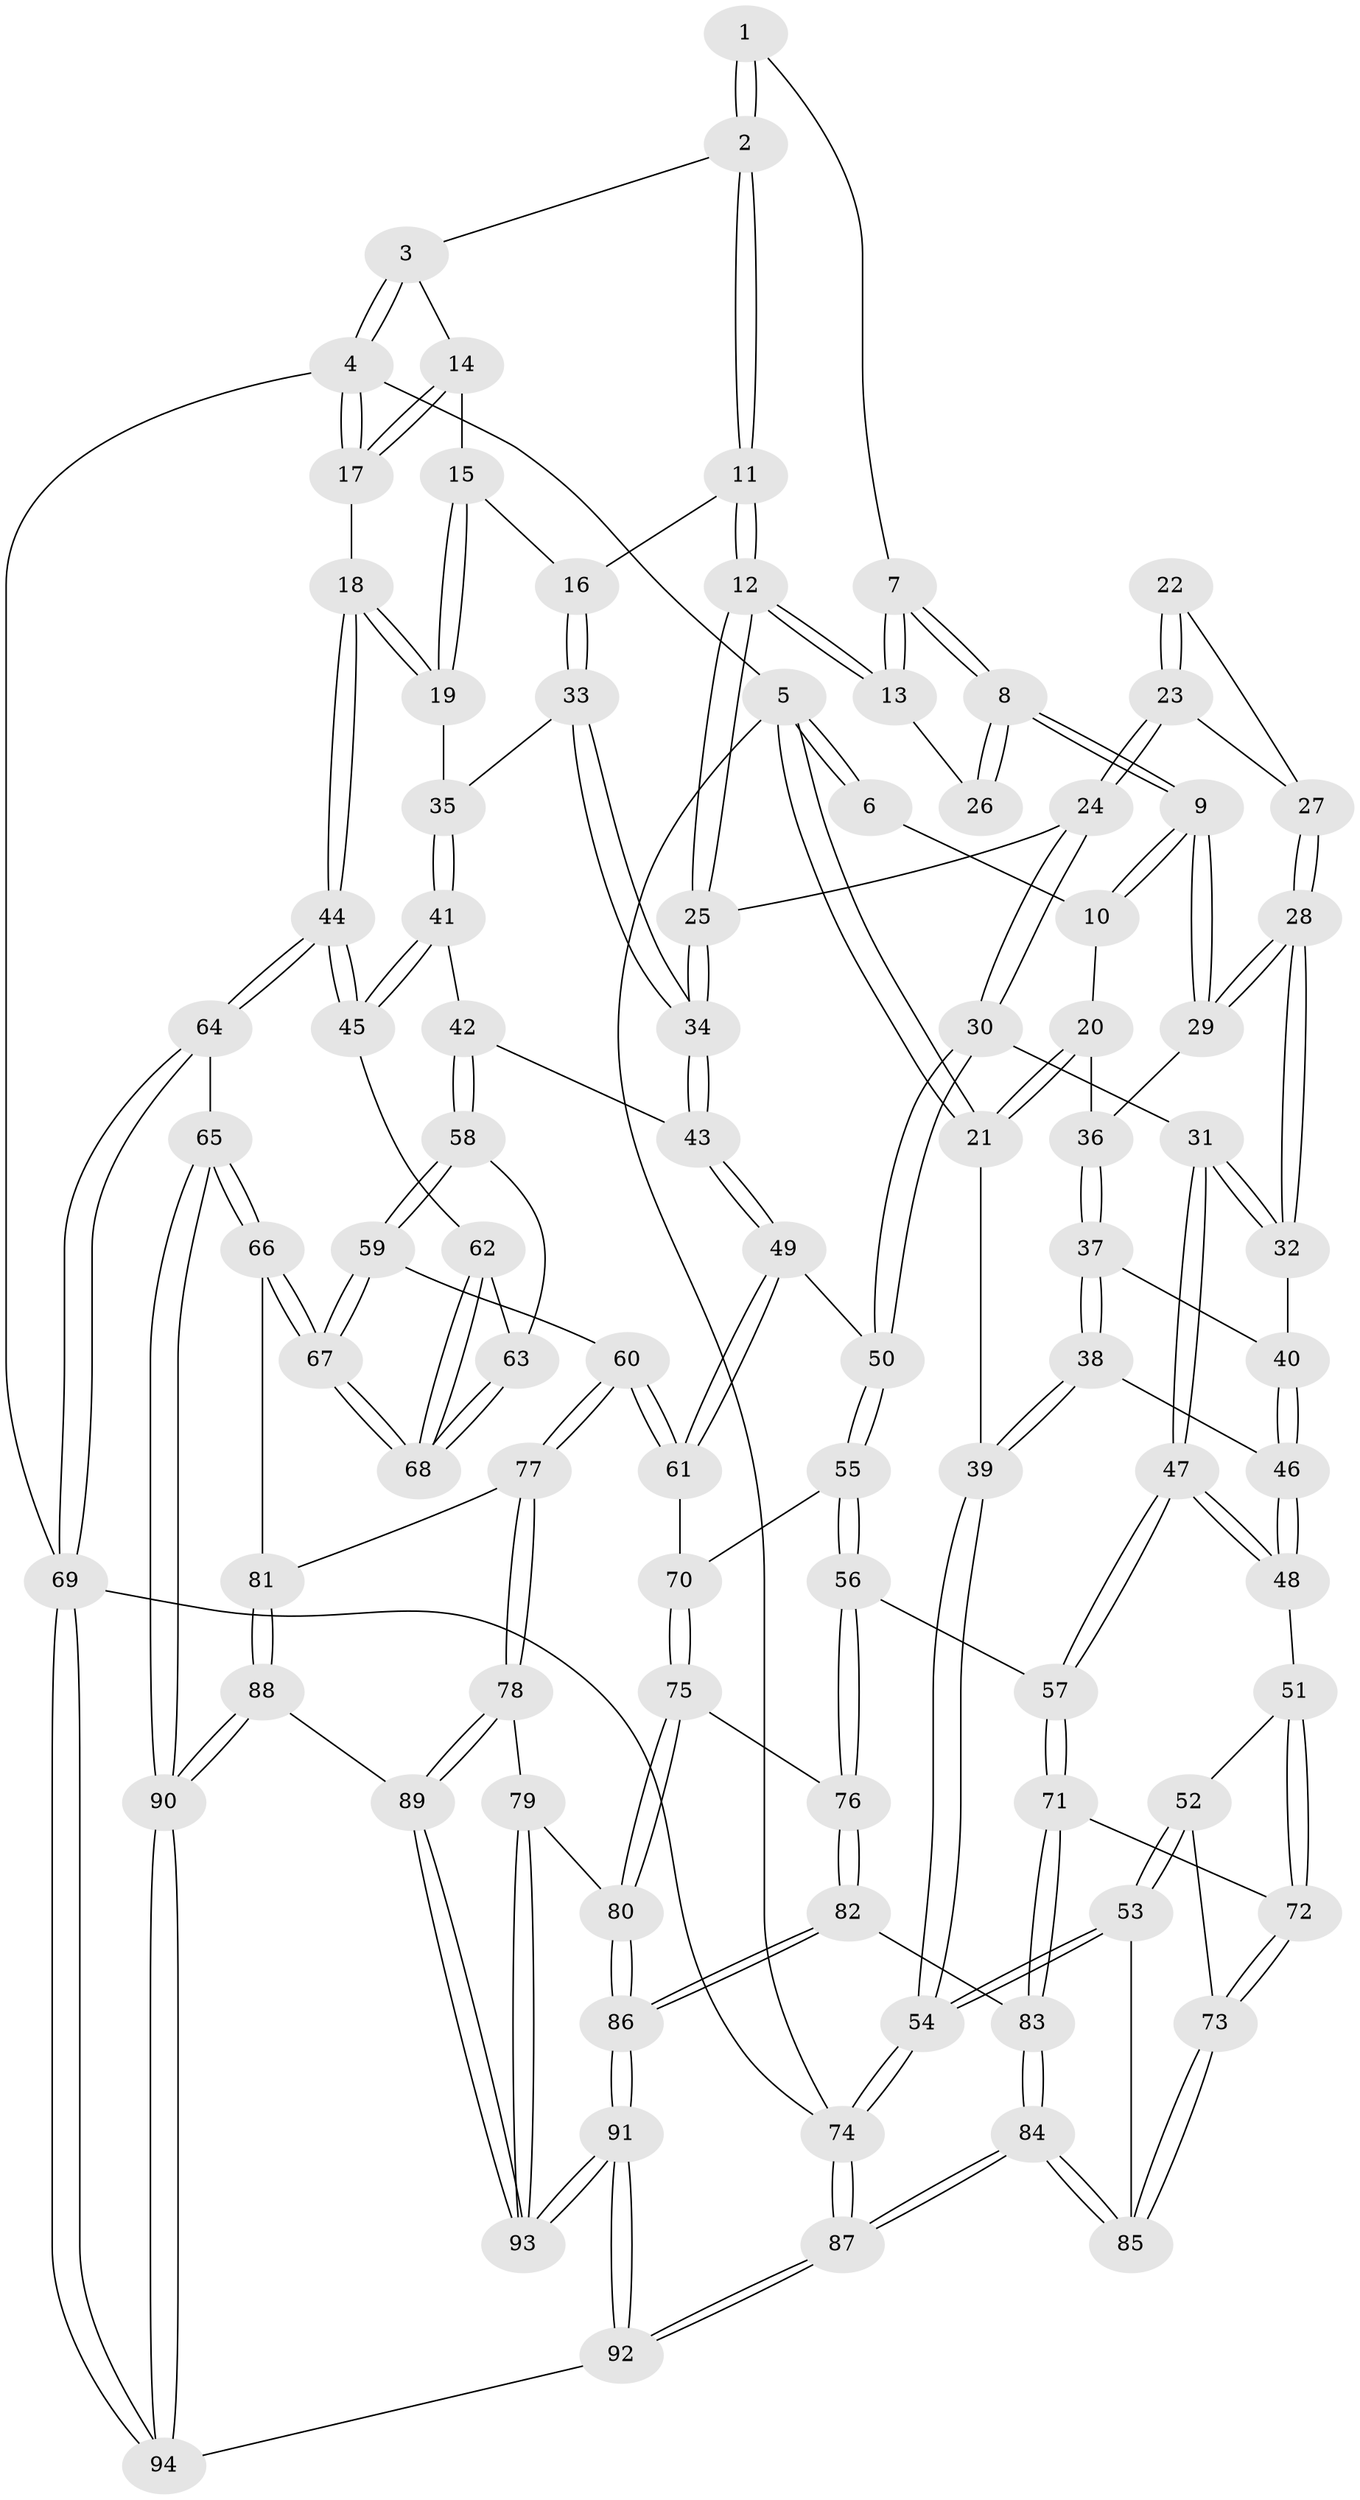 // Generated by graph-tools (version 1.1) at 2025/27/03/09/25 03:27:05]
// undirected, 94 vertices, 232 edges
graph export_dot {
graph [start="1"]
  node [color=gray90,style=filled];
  1 [pos="+0.42202921523861225+0"];
  2 [pos="+0.7947340669800093+0"];
  3 [pos="+0.8441788510942019+0"];
  4 [pos="+1+0"];
  5 [pos="+0+0"];
  6 [pos="+0.11328528093189638+0"];
  7 [pos="+0.41274922269904596+0"];
  8 [pos="+0.32595474810892827+0.10655582713630704"];
  9 [pos="+0.25995914236157475+0.18366119747841006"];
  10 [pos="+0.15357662245525242+0.12712712282414404"];
  11 [pos="+0.7656992764955132+0.03352235360815232"];
  12 [pos="+0.5837662936492652+0.2317821414376421"];
  13 [pos="+0.5301568349906861+0.17471288862606726"];
  14 [pos="+0.9724138343741293+0.16921802752118073"];
  15 [pos="+0.9586066962826505+0.1878504929118722"];
  16 [pos="+0.8131230832359784+0.17959736100231882"];
  17 [pos="+1+0.2626832265984219"];
  18 [pos="+1+0.32237106985814473"];
  19 [pos="+0.9780135125540244+0.28315558331672963"];
  20 [pos="+0+0.1285443389643962"];
  21 [pos="+0+0.04533566507238706"];
  22 [pos="+0.4298017239580795+0.19304726203982256"];
  23 [pos="+0.4697411914976323+0.2541400972152518"];
  24 [pos="+0.5383000432983748+0.3106619739794841"];
  25 [pos="+0.570938156694541+0.295010293816754"];
  26 [pos="+0.42226811430201794+0.17834878284558248"];
  27 [pos="+0.4097586978129942+0.24733178974391576"];
  28 [pos="+0.28312234612112674+0.2628179729379638"];
  29 [pos="+0.2587409214811308+0.2006022535160551"];
  30 [pos="+0.43409342458700595+0.4125858203112887"];
  31 [pos="+0.36248737723739155+0.42124615008415"];
  32 [pos="+0.29198161313980386+0.29902478762746676"];
  33 [pos="+0.8240147399638162+0.24293359400914719"];
  34 [pos="+0.7208235177308674+0.39082851076972597"];
  35 [pos="+0.9162948979690625+0.28975165585999607"];
  36 [pos="+0.11141025917939834+0.27849901841355423"];
  37 [pos="+0.0932266183877533+0.3291885004857308"];
  38 [pos="+0.029031280004328985+0.4011655730324516"];
  39 [pos="+0+0.4371861287897232"];
  40 [pos="+0.17944526183407142+0.35924924239677347"];
  41 [pos="+0.9051455942757912+0.4292307209025557"];
  42 [pos="+0.7605584626946517+0.45761428706193796"];
  43 [pos="+0.7340946308938512+0.4409122812820059"];
  44 [pos="+1+0.4791527713049344"];
  45 [pos="+1+0.4833886094119896"];
  46 [pos="+0.15427265583605151+0.46649563388436743"];
  47 [pos="+0.2778014045171381+0.5457990646912396"];
  48 [pos="+0.2173555530708783+0.5292535565074242"];
  49 [pos="+0.6071838878730348+0.5481631959237451"];
  50 [pos="+0.5572761176445364+0.5384330458940288"];
  51 [pos="+0.03479587662504873+0.6055967967257417"];
  52 [pos="+0.033302594733509654+0.6059040593163358"];
  53 [pos="+0+0.6273637843326493"];
  54 [pos="+0+0.6187091180861503"];
  55 [pos="+0.4875833835907388+0.6120409702660277"];
  56 [pos="+0.3434457325743058+0.6595096674343381"];
  57 [pos="+0.30087868250791205+0.6383846033882369"];
  58 [pos="+0.7830293087817305+0.5058748486970494"];
  59 [pos="+0.7435024634133479+0.6812927642279588"];
  60 [pos="+0.6840099517563654+0.6973823357426086"];
  61 [pos="+0.639934661653502+0.6574154644257242"];
  62 [pos="+0.9954264116422471+0.5045935531484326"];
  63 [pos="+0.8531847091399429+0.5643730272716636"];
  64 [pos="+1+0.7452525563436508"];
  65 [pos="+1+0.7581474845420992"];
  66 [pos="+0.9013412603152384+0.7313542427838933"];
  67 [pos="+0.8922771500507067+0.7207284928671751"];
  68 [pos="+0.8889946196887255+0.669795871984938"];
  69 [pos="+1+1"];
  70 [pos="+0.5395391365140445+0.7017124150189722"];
  71 [pos="+0.25240168699635346+0.6970384865696067"];
  72 [pos="+0.21706515237240853+0.7158962522247512"];
  73 [pos="+0.17150333686695968+0.7514828365439918"];
  74 [pos="+0+1"];
  75 [pos="+0.4860816042492875+0.7782997155218866"];
  76 [pos="+0.4146251853153019+0.7456674654697892"];
  77 [pos="+0.6681806876188865+0.7848988126845126"];
  78 [pos="+0.631248112379992+0.8475034957378657"];
  79 [pos="+0.5573700728952184+0.8362041215523235"];
  80 [pos="+0.49551619208579034+0.793155586882098"];
  81 [pos="+0.8383786277117544+0.8234634910378581"];
  82 [pos="+0.35371562180479144+0.8574802765466161"];
  83 [pos="+0.28457291316473193+0.8325374732773891"];
  84 [pos="+0.1136269328215058+1"];
  85 [pos="+0.12533749645868844+0.7947947783978792"];
  86 [pos="+0.38467842979421535+0.9561789121475427"];
  87 [pos="+0.06182559038292331+1"];
  88 [pos="+0.7915866222307502+1"];
  89 [pos="+0.6524704390705472+0.8900741597178677"];
  90 [pos="+0.8110156062121578+1"];
  91 [pos="+0.37215154207960993+1"];
  92 [pos="+0.36107978374695815+1"];
  93 [pos="+0.4050590235773404+1"];
  94 [pos="+0.8387737013824762+1"];
  1 -- 2;
  1 -- 2;
  1 -- 7;
  2 -- 3;
  2 -- 11;
  2 -- 11;
  3 -- 4;
  3 -- 4;
  3 -- 14;
  4 -- 5;
  4 -- 17;
  4 -- 17;
  4 -- 69;
  5 -- 6;
  5 -- 6;
  5 -- 21;
  5 -- 21;
  5 -- 74;
  6 -- 10;
  7 -- 8;
  7 -- 8;
  7 -- 13;
  7 -- 13;
  8 -- 9;
  8 -- 9;
  8 -- 26;
  8 -- 26;
  9 -- 10;
  9 -- 10;
  9 -- 29;
  9 -- 29;
  10 -- 20;
  11 -- 12;
  11 -- 12;
  11 -- 16;
  12 -- 13;
  12 -- 13;
  12 -- 25;
  12 -- 25;
  13 -- 26;
  14 -- 15;
  14 -- 17;
  14 -- 17;
  15 -- 16;
  15 -- 19;
  15 -- 19;
  16 -- 33;
  16 -- 33;
  17 -- 18;
  18 -- 19;
  18 -- 19;
  18 -- 44;
  18 -- 44;
  19 -- 35;
  20 -- 21;
  20 -- 21;
  20 -- 36;
  21 -- 39;
  22 -- 23;
  22 -- 23;
  22 -- 27;
  23 -- 24;
  23 -- 24;
  23 -- 27;
  24 -- 25;
  24 -- 30;
  24 -- 30;
  25 -- 34;
  25 -- 34;
  27 -- 28;
  27 -- 28;
  28 -- 29;
  28 -- 29;
  28 -- 32;
  28 -- 32;
  29 -- 36;
  30 -- 31;
  30 -- 50;
  30 -- 50;
  31 -- 32;
  31 -- 32;
  31 -- 47;
  31 -- 47;
  32 -- 40;
  33 -- 34;
  33 -- 34;
  33 -- 35;
  34 -- 43;
  34 -- 43;
  35 -- 41;
  35 -- 41;
  36 -- 37;
  36 -- 37;
  37 -- 38;
  37 -- 38;
  37 -- 40;
  38 -- 39;
  38 -- 39;
  38 -- 46;
  39 -- 54;
  39 -- 54;
  40 -- 46;
  40 -- 46;
  41 -- 42;
  41 -- 45;
  41 -- 45;
  42 -- 43;
  42 -- 58;
  42 -- 58;
  43 -- 49;
  43 -- 49;
  44 -- 45;
  44 -- 45;
  44 -- 64;
  44 -- 64;
  45 -- 62;
  46 -- 48;
  46 -- 48;
  47 -- 48;
  47 -- 48;
  47 -- 57;
  47 -- 57;
  48 -- 51;
  49 -- 50;
  49 -- 61;
  49 -- 61;
  50 -- 55;
  50 -- 55;
  51 -- 52;
  51 -- 72;
  51 -- 72;
  52 -- 53;
  52 -- 53;
  52 -- 73;
  53 -- 54;
  53 -- 54;
  53 -- 85;
  54 -- 74;
  54 -- 74;
  55 -- 56;
  55 -- 56;
  55 -- 70;
  56 -- 57;
  56 -- 76;
  56 -- 76;
  57 -- 71;
  57 -- 71;
  58 -- 59;
  58 -- 59;
  58 -- 63;
  59 -- 60;
  59 -- 67;
  59 -- 67;
  60 -- 61;
  60 -- 61;
  60 -- 77;
  60 -- 77;
  61 -- 70;
  62 -- 63;
  62 -- 68;
  62 -- 68;
  63 -- 68;
  63 -- 68;
  64 -- 65;
  64 -- 69;
  64 -- 69;
  65 -- 66;
  65 -- 66;
  65 -- 90;
  65 -- 90;
  66 -- 67;
  66 -- 67;
  66 -- 81;
  67 -- 68;
  67 -- 68;
  69 -- 94;
  69 -- 94;
  69 -- 74;
  70 -- 75;
  70 -- 75;
  71 -- 72;
  71 -- 83;
  71 -- 83;
  72 -- 73;
  72 -- 73;
  73 -- 85;
  73 -- 85;
  74 -- 87;
  74 -- 87;
  75 -- 76;
  75 -- 80;
  75 -- 80;
  76 -- 82;
  76 -- 82;
  77 -- 78;
  77 -- 78;
  77 -- 81;
  78 -- 79;
  78 -- 89;
  78 -- 89;
  79 -- 80;
  79 -- 93;
  79 -- 93;
  80 -- 86;
  80 -- 86;
  81 -- 88;
  81 -- 88;
  82 -- 83;
  82 -- 86;
  82 -- 86;
  83 -- 84;
  83 -- 84;
  84 -- 85;
  84 -- 85;
  84 -- 87;
  84 -- 87;
  86 -- 91;
  86 -- 91;
  87 -- 92;
  87 -- 92;
  88 -- 89;
  88 -- 90;
  88 -- 90;
  89 -- 93;
  89 -- 93;
  90 -- 94;
  90 -- 94;
  91 -- 92;
  91 -- 92;
  91 -- 93;
  91 -- 93;
  92 -- 94;
}
